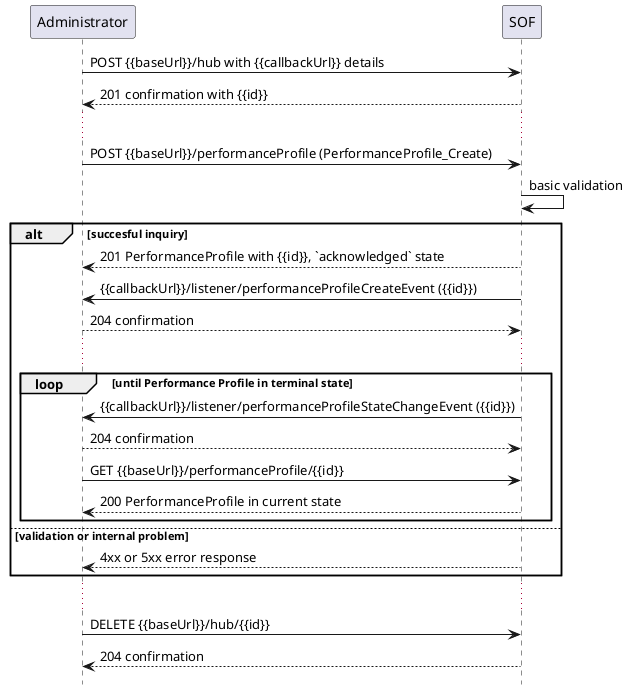 @startuml useCase1Notification

hide footbox

participant Administrator as A
participant SOF

A -> SOF : POST {{baseUrl}}/hub with {{callbackUrl}} details
SOF --> A: 201 confirmation with {{id}}
...
A -> SOF : POST {{baseUrl}}/performanceProfile (PerformanceProfile_Create)
SOF -> SOF : basic validation

alt succesful inquiry
  SOF --> A : 201 PerformanceProfile with {{id}}, `acknowledged` state 
  SOF -> A: {{callbackUrl}}/listener/performanceProfileCreateEvent ({{id}})
  A --> SOF : 204 confirmation

  ...

  group loop [until Performance Profile in terminal state]
      SOF -> A: {{callbackUrl}}/listener/performanceProfileStateChangeEvent ({{id}})
      A --> SOF : 204 confirmation
      A -> SOF :   GET {{baseUrl}}/performanceProfile/{{id}}
      return 200 PerformanceProfile in current state
  end

else validation or internal problem
  SOF --> A : 4xx or 5xx error response
end 

...

A -> SOF : DELETE {{baseUrl}}/hub/{{id}} 
SOF -->  A : 204 confirmation

@enduml